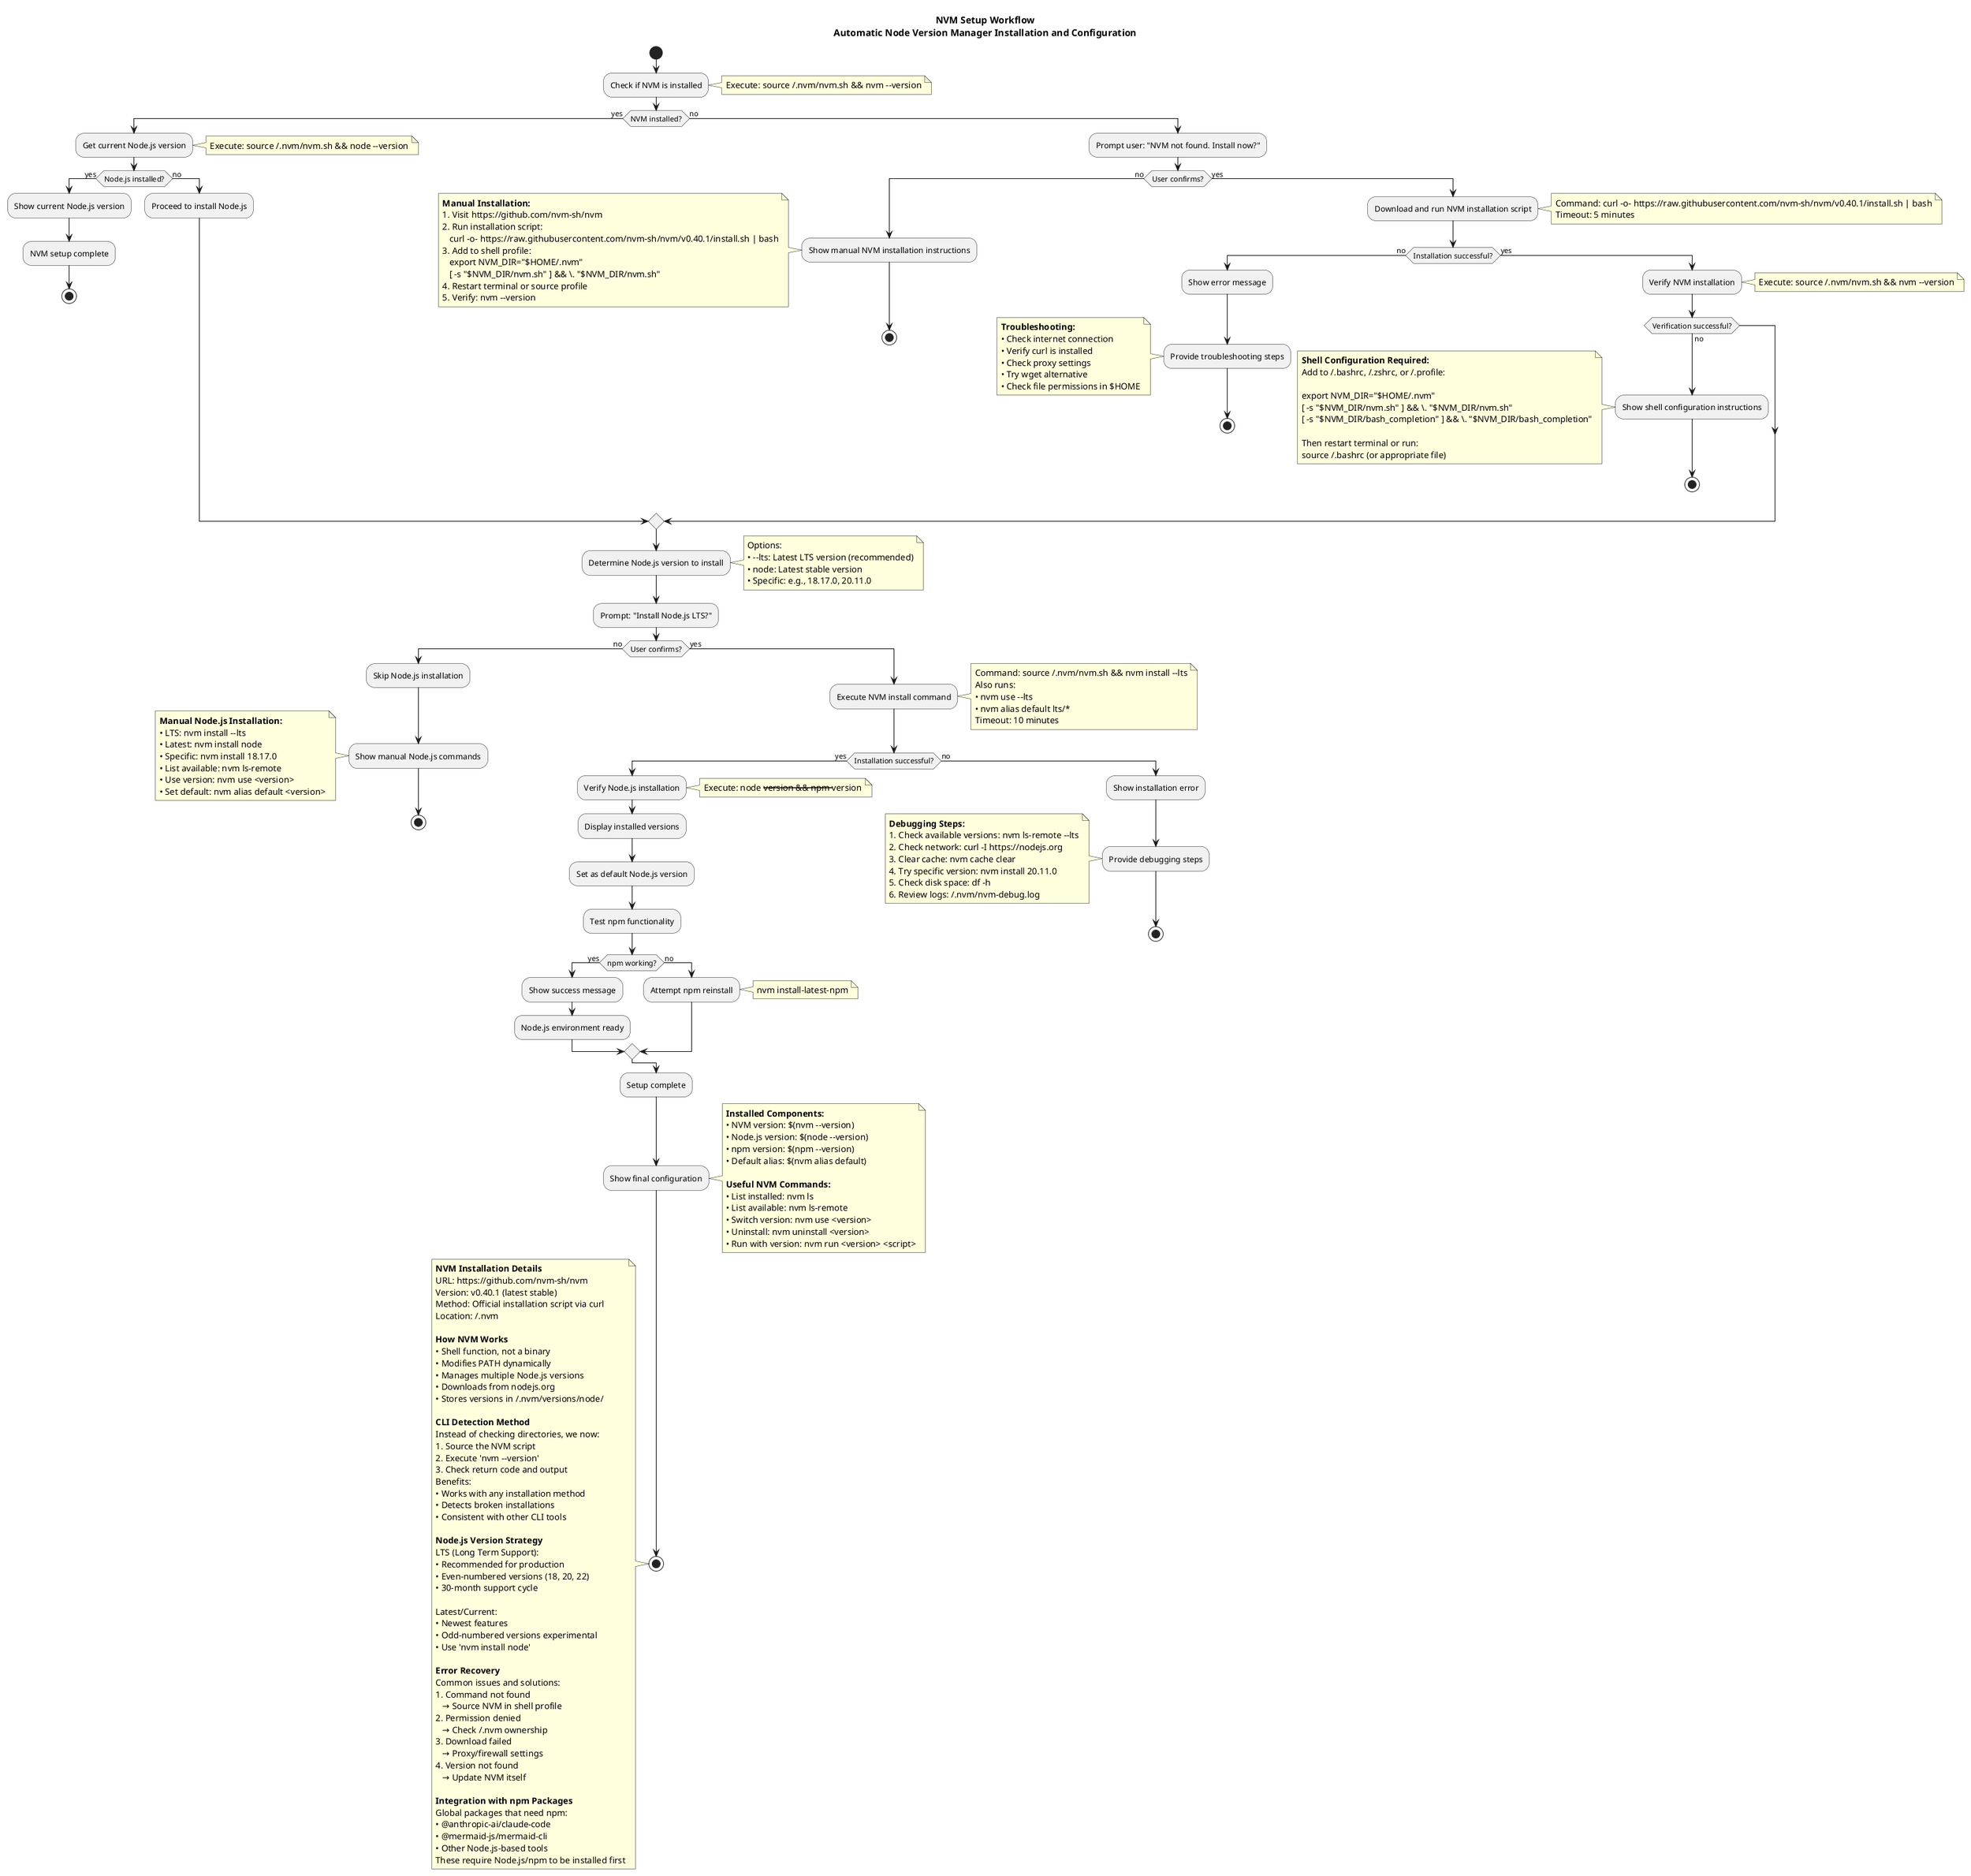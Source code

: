@startuml nvm-setup-workflow

title NVM Setup Workflow\nAutomatic Node Version Manager Installation and Configuration

start

:Check if NVM is installed;
note right: Execute: source ~/.nvm/nvm.sh && nvm --version

if (NVM installed?) then (yes)
    :Get current Node.js version;
    note right: Execute: source ~/.nvm/nvm.sh && node --version
    
    if (Node.js installed?) then (yes)
        :Show current Node.js version;
        :NVM setup complete;
        stop
    else (no)
        :Proceed to install Node.js;
    endif
else (no)
    :Prompt user: "NVM not found. Install now?";
    if (User confirms?) then (no)
        :Show manual NVM installation instructions;
        note left
            **Manual Installation:**
            1. Visit https://github.com/nvm-sh/nvm
            2. Run installation script:
               curl -o- https://raw.githubusercontent.com/nvm-sh/nvm/v0.40.1/install.sh | bash
            3. Add to shell profile:
               export NVM_DIR="$HOME/.nvm"
               [ -s "$NVM_DIR/nvm.sh" ] && \. "$NVM_DIR/nvm.sh"
            4. Restart terminal or source profile
            5. Verify: nvm --version
        end note
        stop
    else (yes)
        :Download and run NVM installation script;
        note right
            Command: curl -o- https://raw.githubusercontent.com/nvm-sh/nvm/v0.40.1/install.sh | bash
            Timeout: 5 minutes
        end note
        
        if (Installation successful?) then (no)
            :Show error message;
            :Provide troubleshooting steps;
            note left
                **Troubleshooting:**
                • Check internet connection
                • Verify curl is installed
                • Check proxy settings
                • Try wget alternative
                • Check file permissions in $HOME
            end note
            stop
        else (yes)
            :Verify NVM installation;
            note right: Execute: source ~/.nvm/nvm.sh && nvm --version
            
            if (Verification successful?) then (no)
                :Show shell configuration instructions;
                note left
                    **Shell Configuration Required:**
                    Add to ~/.bashrc, ~/.zshrc, or ~/.profile:
                    
                    export NVM_DIR="$HOME/.nvm"
                    [ -s "$NVM_DIR/nvm.sh" ] && \. "$NVM_DIR/nvm.sh"
                    [ -s "$NVM_DIR/bash_completion" ] && \. "$NVM_DIR/bash_completion"
                    
                    Then restart terminal or run:
                    source ~/.bashrc (or appropriate file)
                end note
                stop
            endif
        endif
    endif
endif

:Determine Node.js version to install;
note right
    Options:
    • --lts: Latest LTS version (recommended)
    • node: Latest stable version
    • Specific: e.g., 18.17.0, 20.11.0
end note

:Prompt: "Install Node.js LTS?";
if (User confirms?) then (no)
    :Skip Node.js installation;
    :Show manual Node.js commands;
    note left
        **Manual Node.js Installation:**
        • LTS: nvm install --lts
        • Latest: nvm install node
        • Specific: nvm install 18.17.0
        • List available: nvm ls-remote
        • Use version: nvm use <version>
        • Set default: nvm alias default <version>
    end note
    stop
else (yes)
    :Execute NVM install command;
    note right
        Command: source ~/.nvm/nvm.sh && nvm install --lts
        Also runs:
        • nvm use --lts
        • nvm alias default lts/*
        Timeout: 10 minutes
    end note
    
    if (Installation successful?) then (yes)
        :Verify Node.js installation;
        note right: Execute: node --version && npm --version
        
        :Display installed versions;
        :Set as default Node.js version;
        
        :Test npm functionality;
        if (npm working?) then (yes)
            :Show success message;
            :Node.js environment ready;
        else (no)
            :Attempt npm reinstall;
            note right: nvm install-latest-npm
        endif
    else (no)
        :Show installation error;
        :Provide debugging steps;
        note left
            **Debugging Steps:**
            1. Check available versions: nvm ls-remote --lts
            2. Check network: curl -I https://nodejs.org
            3. Clear cache: nvm cache clear
            4. Try specific version: nvm install 20.11.0
            5. Check disk space: df -h
            6. Review logs: ~/.nvm/nvm-debug.log
        end note
        stop
    endif
endif

:Setup complete;
:Show final configuration;
note right
    **Installed Components:**
    • NVM version: $(nvm --version)
    • Node.js version: $(node --version)
    • npm version: $(npm --version)
    • Default alias: $(nvm alias default)
    
    **Useful NVM Commands:**
    • List installed: nvm ls
    • List available: nvm ls-remote
    • Switch version: nvm use <version>
    • Uninstall: nvm uninstall <version>
    • Run with version: nvm run <version> <script>
end note

stop

note left
    **NVM Installation Details**
    URL: https://github.com/nvm-sh/nvm
    Version: v0.40.1 (latest stable)
    Method: Official installation script via curl
    Location: ~/.nvm
    
    **How NVM Works**
    • Shell function, not a binary
    • Modifies PATH dynamically
    • Manages multiple Node.js versions
    • Downloads from nodejs.org
    • Stores versions in ~/.nvm/versions/node/
    
    **CLI Detection Method**
    Instead of checking directories, we now:
    1. Source the NVM script
    2. Execute 'nvm --version'
    3. Check return code and output
    Benefits:
    • Works with any installation method
    • Detects broken installations
    • Consistent with other CLI tools
    
    **Node.js Version Strategy**
    LTS (Long Term Support):
    • Recommended for production
    • Even-numbered versions (18, 20, 22)
    • 30-month support cycle
    
    Latest/Current:
    • Newest features
    • Odd-numbered versions experimental
    • Use 'nvm install node'
    
    **Error Recovery**
    Common issues and solutions:
    1. Command not found
       → Source NVM in shell profile
    2. Permission denied
       → Check ~/.nvm ownership
    3. Download failed
       → Proxy/firewall settings
    4. Version not found
       → Update NVM itself
    
    **Integration with npm Packages**
    Global packages that need npm:
    • @anthropic-ai/claude-code
    • @mermaid-js/mermaid-cli
    • Other Node.js-based tools
    These require Node.js/npm to be installed first
end note

@enduml